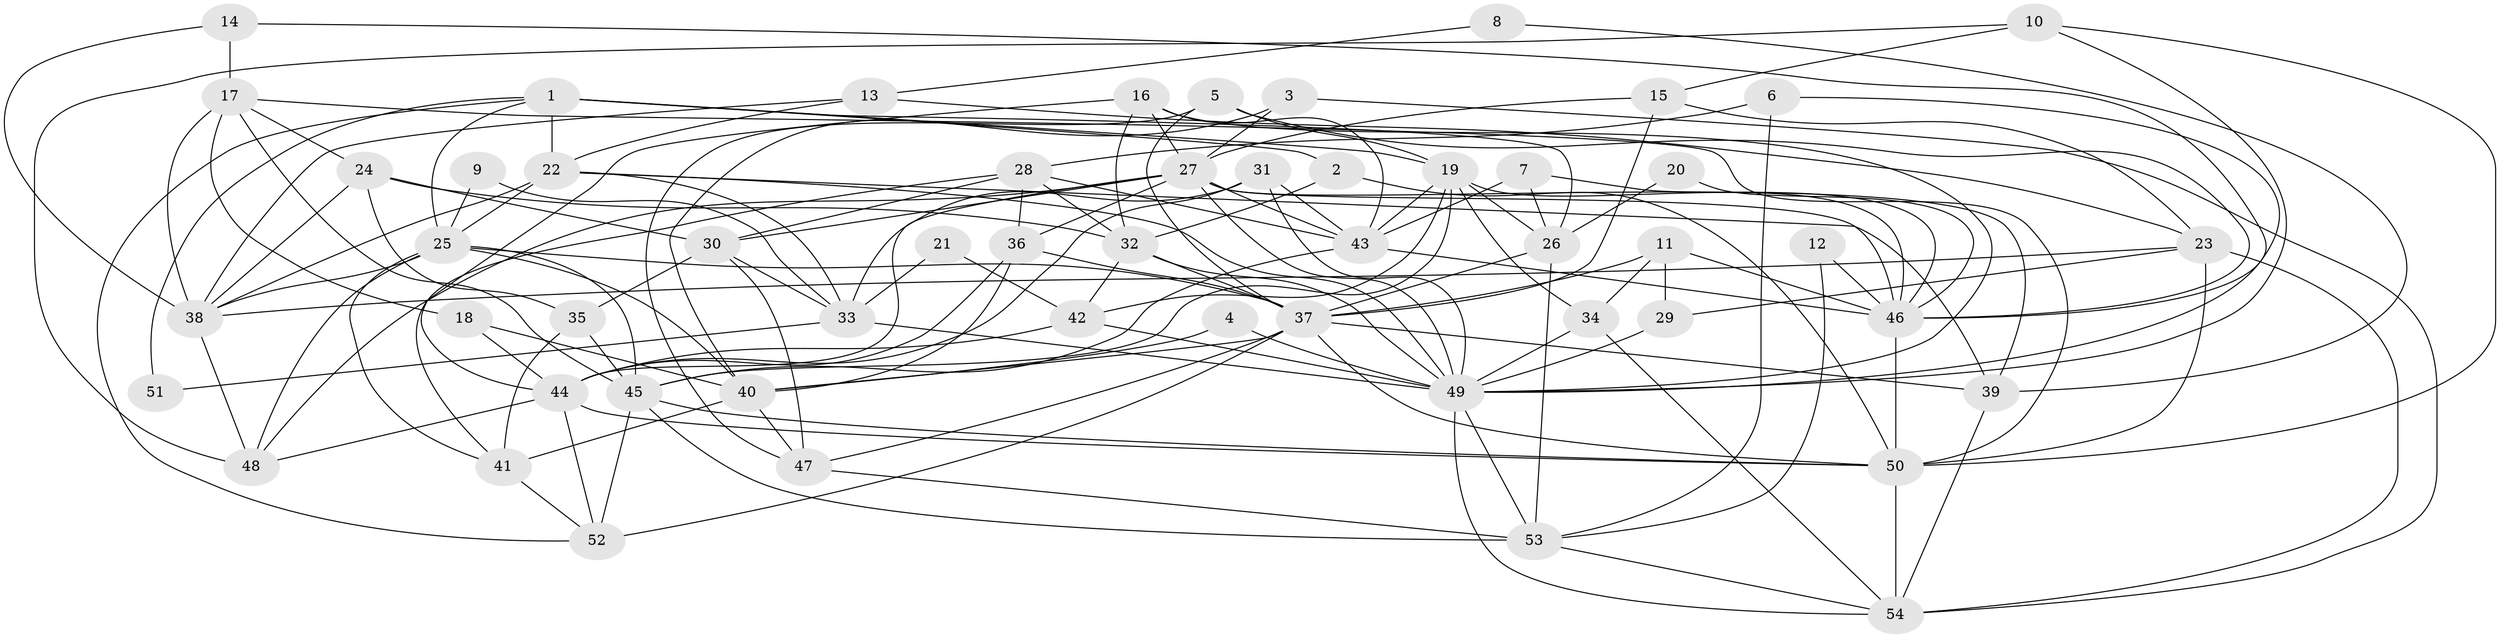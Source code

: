 // original degree distribution, {5: 0.21296296296296297, 3: 0.25, 4: 0.25925925925925924, 6: 0.08333333333333333, 2: 0.14814814814814814, 8: 0.027777777777777776, 7: 0.018518518518518517}
// Generated by graph-tools (version 1.1) at 2025/50/03/09/25 03:50:08]
// undirected, 54 vertices, 149 edges
graph export_dot {
graph [start="1"]
  node [color=gray90,style=filled];
  1;
  2;
  3;
  4;
  5;
  6;
  7;
  8;
  9;
  10;
  11;
  12;
  13;
  14;
  15;
  16;
  17;
  18;
  19;
  20;
  21;
  22;
  23;
  24;
  25;
  26;
  27;
  28;
  29;
  30;
  31;
  32;
  33;
  34;
  35;
  36;
  37;
  38;
  39;
  40;
  41;
  42;
  43;
  44;
  45;
  46;
  47;
  48;
  49;
  50;
  51;
  52;
  53;
  54;
  1 -- 2 [weight=1.0];
  1 -- 19 [weight=1.0];
  1 -- 22 [weight=1.0];
  1 -- 25 [weight=1.0];
  1 -- 26 [weight=1.0];
  1 -- 51 [weight=1.0];
  1 -- 52 [weight=1.0];
  2 -- 32 [weight=1.0];
  2 -- 50 [weight=1.0];
  3 -- 27 [weight=1.0];
  3 -- 40 [weight=1.0];
  3 -- 54 [weight=1.0];
  4 -- 40 [weight=1.0];
  4 -- 49 [weight=1.0];
  5 -- 19 [weight=1.0];
  5 -- 37 [weight=1.0];
  5 -- 46 [weight=1.0];
  5 -- 47 [weight=1.0];
  6 -- 28 [weight=1.0];
  6 -- 49 [weight=1.0];
  6 -- 53 [weight=1.0];
  7 -- 26 [weight=1.0];
  7 -- 43 [weight=1.0];
  7 -- 46 [weight=1.0];
  8 -- 13 [weight=1.0];
  8 -- 39 [weight=1.0];
  9 -- 25 [weight=1.0];
  9 -- 33 [weight=1.0];
  10 -- 15 [weight=1.0];
  10 -- 48 [weight=1.0];
  10 -- 49 [weight=1.0];
  10 -- 50 [weight=1.0];
  11 -- 29 [weight=1.0];
  11 -- 34 [weight=1.0];
  11 -- 37 [weight=1.0];
  11 -- 46 [weight=1.0];
  12 -- 46 [weight=1.0];
  12 -- 53 [weight=1.0];
  13 -- 22 [weight=1.0];
  13 -- 23 [weight=1.0];
  13 -- 38 [weight=1.0];
  14 -- 17 [weight=1.0];
  14 -- 38 [weight=1.0];
  14 -- 46 [weight=1.0];
  15 -- 23 [weight=1.0];
  15 -- 27 [weight=1.0];
  15 -- 37 [weight=1.0];
  16 -- 27 [weight=1.0];
  16 -- 32 [weight=1.0];
  16 -- 43 [weight=1.0];
  16 -- 44 [weight=1.0];
  16 -- 49 [weight=1.0];
  17 -- 18 [weight=1.0];
  17 -- 24 [weight=1.0];
  17 -- 38 [weight=1.0];
  17 -- 45 [weight=1.0];
  17 -- 50 [weight=1.0];
  18 -- 40 [weight=1.0];
  18 -- 44 [weight=2.0];
  19 -- 26 [weight=1.0];
  19 -- 34 [weight=1.0];
  19 -- 42 [weight=1.0];
  19 -- 43 [weight=1.0];
  19 -- 45 [weight=1.0];
  19 -- 46 [weight=1.0];
  20 -- 26 [weight=1.0];
  20 -- 46 [weight=1.0];
  21 -- 33 [weight=1.0];
  21 -- 42 [weight=1.0];
  22 -- 25 [weight=1.0];
  22 -- 33 [weight=1.0];
  22 -- 38 [weight=1.0];
  22 -- 39 [weight=1.0];
  22 -- 49 [weight=1.0];
  23 -- 29 [weight=1.0];
  23 -- 38 [weight=1.0];
  23 -- 50 [weight=1.0];
  23 -- 54 [weight=1.0];
  24 -- 30 [weight=1.0];
  24 -- 32 [weight=1.0];
  24 -- 35 [weight=1.0];
  24 -- 38 [weight=1.0];
  25 -- 37 [weight=1.0];
  25 -- 38 [weight=1.0];
  25 -- 40 [weight=1.0];
  25 -- 41 [weight=1.0];
  25 -- 45 [weight=2.0];
  25 -- 48 [weight=1.0];
  26 -- 37 [weight=1.0];
  26 -- 53 [weight=1.0];
  27 -- 30 [weight=1.0];
  27 -- 36 [weight=1.0];
  27 -- 39 [weight=1.0];
  27 -- 43 [weight=1.0];
  27 -- 44 [weight=1.0];
  27 -- 46 [weight=1.0];
  27 -- 48 [weight=1.0];
  27 -- 49 [weight=1.0];
  28 -- 30 [weight=1.0];
  28 -- 32 [weight=1.0];
  28 -- 36 [weight=1.0];
  28 -- 41 [weight=1.0];
  28 -- 43 [weight=1.0];
  29 -- 49 [weight=1.0];
  30 -- 33 [weight=1.0];
  30 -- 35 [weight=1.0];
  30 -- 47 [weight=1.0];
  31 -- 33 [weight=1.0];
  31 -- 43 [weight=1.0];
  31 -- 44 [weight=1.0];
  31 -- 49 [weight=1.0];
  32 -- 37 [weight=1.0];
  32 -- 42 [weight=1.0];
  32 -- 49 [weight=1.0];
  33 -- 49 [weight=1.0];
  33 -- 51 [weight=1.0];
  34 -- 49 [weight=1.0];
  34 -- 54 [weight=1.0];
  35 -- 41 [weight=1.0];
  35 -- 45 [weight=1.0];
  36 -- 37 [weight=1.0];
  36 -- 40 [weight=1.0];
  36 -- 44 [weight=1.0];
  37 -- 39 [weight=1.0];
  37 -- 40 [weight=1.0];
  37 -- 47 [weight=1.0];
  37 -- 50 [weight=1.0];
  37 -- 52 [weight=1.0];
  38 -- 48 [weight=1.0];
  39 -- 54 [weight=1.0];
  40 -- 41 [weight=1.0];
  40 -- 47 [weight=1.0];
  41 -- 52 [weight=1.0];
  42 -- 44 [weight=1.0];
  42 -- 49 [weight=2.0];
  43 -- 45 [weight=1.0];
  43 -- 46 [weight=1.0];
  44 -- 48 [weight=1.0];
  44 -- 50 [weight=1.0];
  44 -- 52 [weight=1.0];
  45 -- 50 [weight=2.0];
  45 -- 52 [weight=2.0];
  45 -- 53 [weight=1.0];
  46 -- 50 [weight=1.0];
  47 -- 53 [weight=1.0];
  49 -- 53 [weight=1.0];
  49 -- 54 [weight=1.0];
  50 -- 54 [weight=1.0];
  53 -- 54 [weight=1.0];
}
